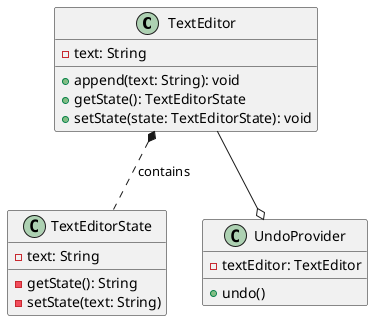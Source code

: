 @startuml
'https://plantuml.com/class-diagram

class TextEditor {
    - text: String

    + append(text: String): void
    + getState(): TextEditorState
    + setState(state: TextEditorState): void
}

class TextEditorState {
    - text: String
    - getState(): String
    - setState(text: String)
}

class UndoProvider {
    - textEditor: TextEditor
    + undo()
}

TextEditor *.. TextEditorState: contains
TextEditor --o UndoProvider


@enduml